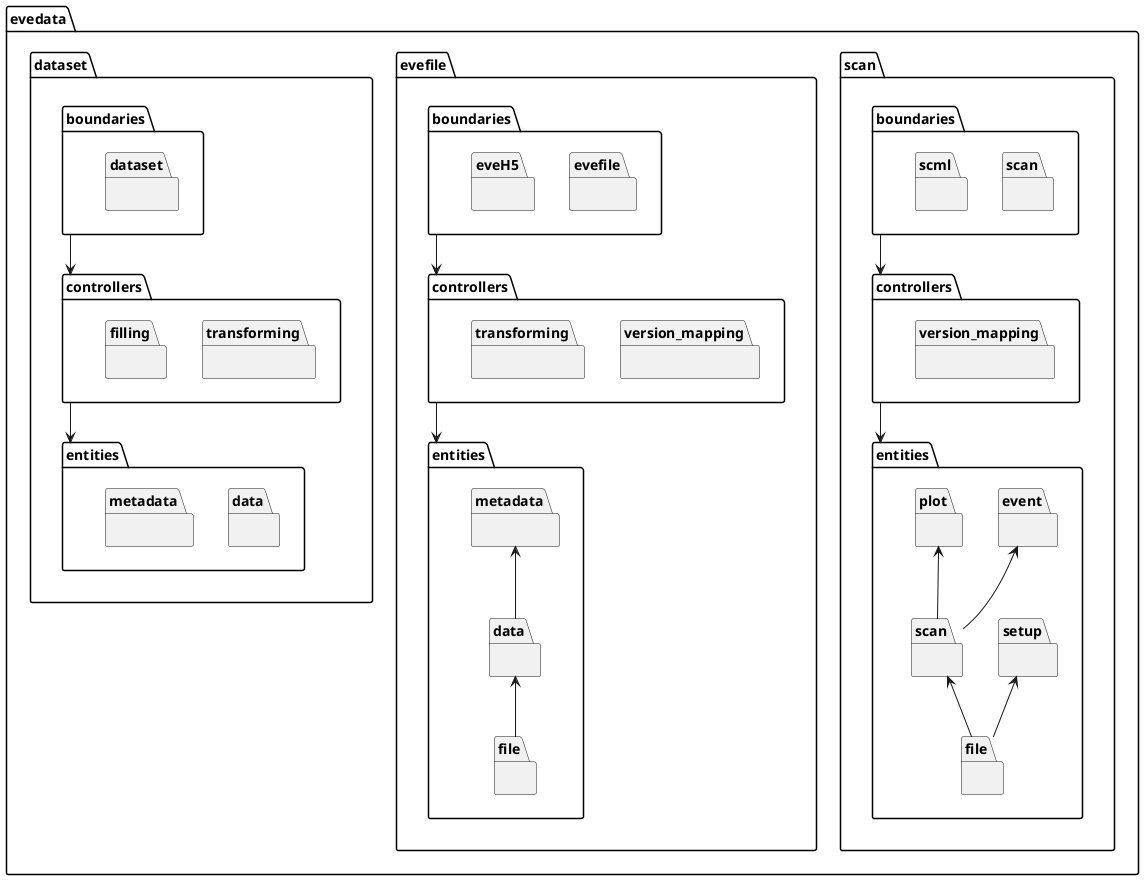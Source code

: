 @startuml
'skinparam dpi 150

package evedata {
    package evedata.scan {
        package evedata.scan.boundaries {
            package scan {}
            package scml {}
        }
        package evedata.scan.controllers {
            package version_mapping {}
        }
        package evedata.scan.entities {
            package file {
            }
            package setup {
            }
            package scan {
            }
            package event {
            }
            package plot {
            }

            setup <-- file
            scan <-- file
            event <-- scan
            plot <-- scan
        }
        evedata.scan.boundaries --> evedata.scan.controllers
        evedata.scan.controllers --> evedata.scan.entities
    }

    package evedata.evefile {
        package evedata.evefile.boundaries {
            package evefile {}
            package eveH5 {}
        }
        package evedata.evefile.controllers {
            package version_mapping {}
            package transforming {}
        }
        package evedata.evefile.entities {
            package evedata.evefile.entities.file {
            }
            package evedata.evefile.entities.data {
            }
            package evedata.evefile.entities.metadata {
            }

            evedata.evefile.entities.metadata <-- evedata.evefile.entities.data
            evedata.evefile.entities.data <-- evedata.evefile.entities.file
        }
        evedata.evefile.boundaries --> evedata.evefile.controllers
        evedata.evefile.controllers --> evedata.evefile.entities
    }

    package evedata.dataset {
        package evedata.dataset.boundaries {
            package dataset {}
        }
        package evedata.dataset.controllers {
            package transforming {}
            package filling {}
        }
        package evedata.dataset.entities {
            package data {}
            package metadata {}
        }

        evedata.dataset.boundaries --> evedata.dataset.controllers
        evedata.dataset.controllers --> evedata.dataset.entities
    }
}

@enduml
